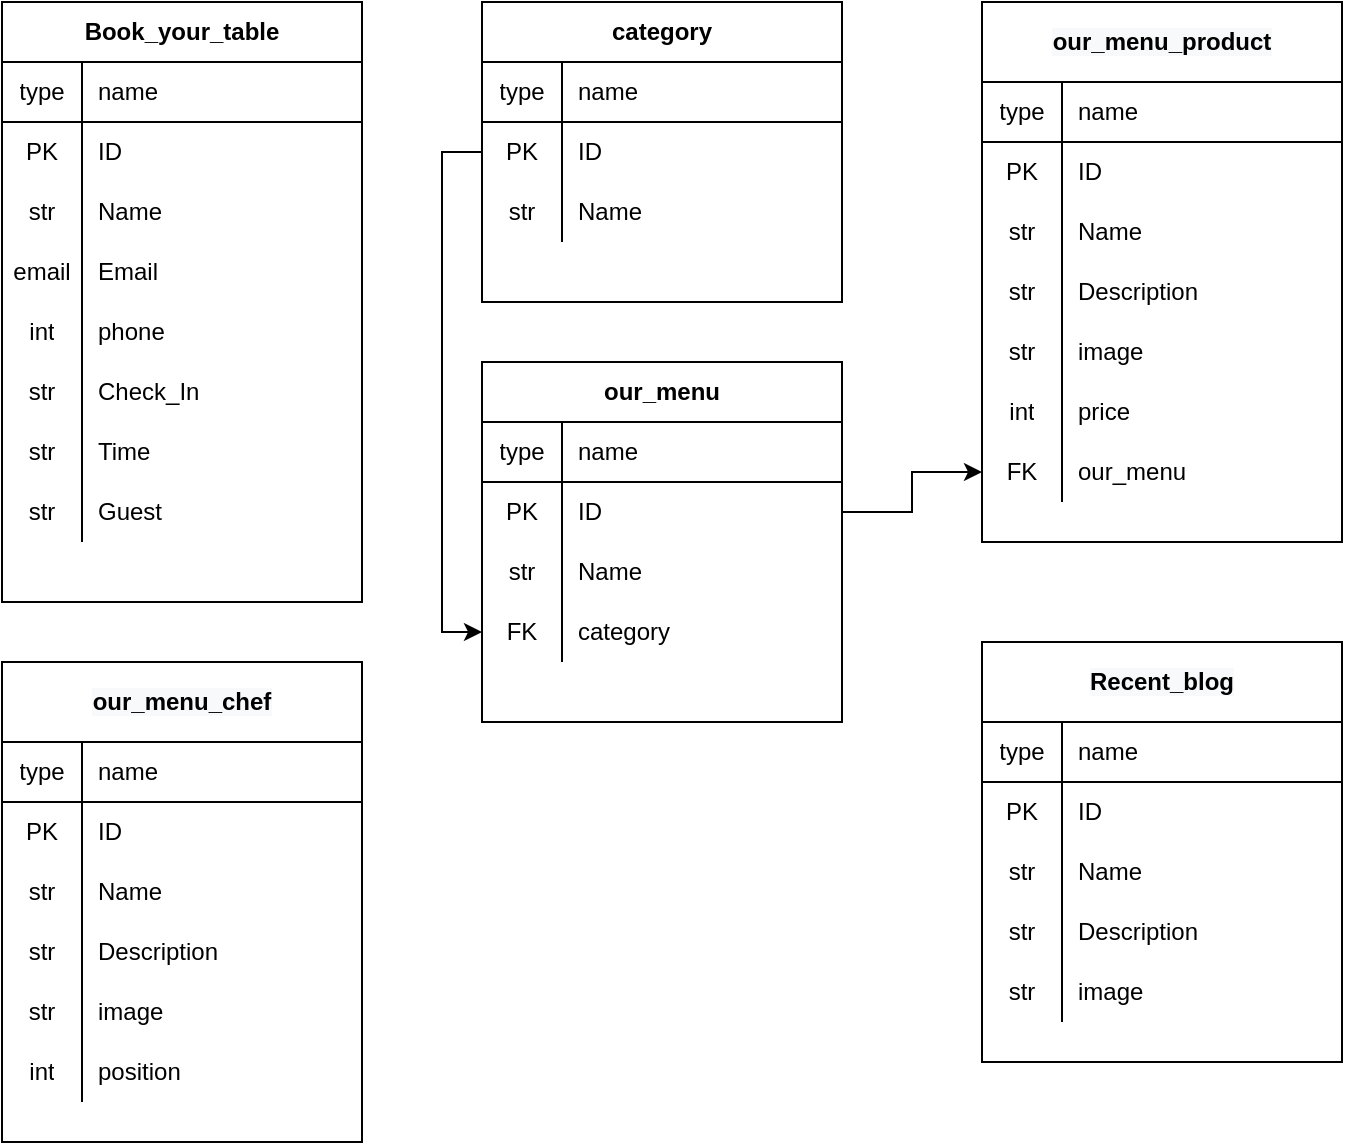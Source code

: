 <mxfile version="14.7.1" type="device"><diagram id="EHWF4CDIC5C3ZbuIiwjD" name="Page-1"><mxGraphModel dx="1019" dy="555" grid="1" gridSize="10" guides="1" tooltips="1" connect="1" arrows="1" fold="1" page="1" pageScale="1" pageWidth="827" pageHeight="1169" math="0" shadow="0"><root><mxCell id="0"/><mxCell id="1" parent="0"/><mxCell id="sghZIKkrplVnMK5g_0Fr-1" value="Book_your_table" style="shape=table;html=1;whiteSpace=wrap;startSize=30;container=1;collapsible=0;childLayout=tableLayout;fixedRows=1;rowLines=0;fontStyle=1;align=center;" vertex="1" parent="1"><mxGeometry x="30" y="20" width="180" height="300" as="geometry"/></mxCell><mxCell id="sghZIKkrplVnMK5g_0Fr-2" value="" style="shape=partialRectangle;html=1;whiteSpace=wrap;collapsible=0;dropTarget=0;pointerEvents=0;fillColor=none;top=0;left=0;bottom=1;right=0;points=[[0,0.5],[1,0.5]];portConstraint=eastwest;" vertex="1" parent="sghZIKkrplVnMK5g_0Fr-1"><mxGeometry y="30" width="180" height="30" as="geometry"/></mxCell><mxCell id="sghZIKkrplVnMK5g_0Fr-3" value="type" style="shape=partialRectangle;html=1;whiteSpace=wrap;connectable=0;fillColor=none;top=0;left=0;bottom=0;right=0;overflow=hidden;" vertex="1" parent="sghZIKkrplVnMK5g_0Fr-2"><mxGeometry width="40" height="30" as="geometry"/></mxCell><mxCell id="sghZIKkrplVnMK5g_0Fr-4" value="name" style="shape=partialRectangle;html=1;whiteSpace=wrap;connectable=0;fillColor=none;top=0;left=0;bottom=0;right=0;align=left;spacingLeft=6;overflow=hidden;" vertex="1" parent="sghZIKkrplVnMK5g_0Fr-2"><mxGeometry x="40" width="140" height="30" as="geometry"/></mxCell><mxCell id="sghZIKkrplVnMK5g_0Fr-5" value="" style="shape=partialRectangle;html=1;whiteSpace=wrap;collapsible=0;dropTarget=0;pointerEvents=0;fillColor=none;top=0;left=0;bottom=0;right=0;points=[[0,0.5],[1,0.5]];portConstraint=eastwest;" vertex="1" parent="sghZIKkrplVnMK5g_0Fr-1"><mxGeometry y="60" width="180" height="30" as="geometry"/></mxCell><mxCell id="sghZIKkrplVnMK5g_0Fr-6" value="PK" style="shape=partialRectangle;html=1;whiteSpace=wrap;connectable=0;fillColor=none;top=0;left=0;bottom=0;right=0;overflow=hidden;" vertex="1" parent="sghZIKkrplVnMK5g_0Fr-5"><mxGeometry width="40" height="30" as="geometry"/></mxCell><mxCell id="sghZIKkrplVnMK5g_0Fr-7" value="ID" style="shape=partialRectangle;html=1;whiteSpace=wrap;connectable=0;fillColor=none;top=0;left=0;bottom=0;right=0;align=left;spacingLeft=6;overflow=hidden;" vertex="1" parent="sghZIKkrplVnMK5g_0Fr-5"><mxGeometry x="40" width="140" height="30" as="geometry"/></mxCell><mxCell id="sghZIKkrplVnMK5g_0Fr-8" value="" style="shape=partialRectangle;html=1;whiteSpace=wrap;collapsible=0;dropTarget=0;pointerEvents=0;fillColor=none;top=0;left=0;bottom=0;right=0;points=[[0,0.5],[1,0.5]];portConstraint=eastwest;" vertex="1" parent="sghZIKkrplVnMK5g_0Fr-1"><mxGeometry y="90" width="180" height="30" as="geometry"/></mxCell><mxCell id="sghZIKkrplVnMK5g_0Fr-9" value="str" style="shape=partialRectangle;html=1;whiteSpace=wrap;connectable=0;fillColor=none;top=0;left=0;bottom=0;right=0;overflow=hidden;" vertex="1" parent="sghZIKkrplVnMK5g_0Fr-8"><mxGeometry width="40" height="30" as="geometry"/></mxCell><mxCell id="sghZIKkrplVnMK5g_0Fr-10" value="Name" style="shape=partialRectangle;html=1;whiteSpace=wrap;connectable=0;fillColor=none;top=0;left=0;bottom=0;right=0;align=left;spacingLeft=6;overflow=hidden;" vertex="1" parent="sghZIKkrplVnMK5g_0Fr-8"><mxGeometry x="40" width="140" height="30" as="geometry"/></mxCell><mxCell id="sghZIKkrplVnMK5g_0Fr-14" value="" style="shape=partialRectangle;html=1;whiteSpace=wrap;collapsible=0;dropTarget=0;pointerEvents=0;fillColor=none;top=0;left=0;bottom=0;right=0;points=[[0,0.5],[1,0.5]];portConstraint=eastwest;" vertex="1" parent="sghZIKkrplVnMK5g_0Fr-1"><mxGeometry y="120" width="180" height="30" as="geometry"/></mxCell><mxCell id="sghZIKkrplVnMK5g_0Fr-15" value="email" style="shape=partialRectangle;html=1;whiteSpace=wrap;connectable=0;fillColor=none;top=0;left=0;bottom=0;right=0;overflow=hidden;" vertex="1" parent="sghZIKkrplVnMK5g_0Fr-14"><mxGeometry width="40" height="30" as="geometry"/></mxCell><mxCell id="sghZIKkrplVnMK5g_0Fr-16" value="Email" style="shape=partialRectangle;html=1;whiteSpace=wrap;connectable=0;fillColor=none;top=0;left=0;bottom=0;right=0;align=left;spacingLeft=6;overflow=hidden;" vertex="1" parent="sghZIKkrplVnMK5g_0Fr-14"><mxGeometry x="40" width="140" height="30" as="geometry"/></mxCell><mxCell id="sghZIKkrplVnMK5g_0Fr-17" value="" style="shape=partialRectangle;html=1;whiteSpace=wrap;collapsible=0;dropTarget=0;pointerEvents=0;fillColor=none;top=0;left=0;bottom=0;right=0;points=[[0,0.5],[1,0.5]];portConstraint=eastwest;" vertex="1" parent="sghZIKkrplVnMK5g_0Fr-1"><mxGeometry y="150" width="180" height="30" as="geometry"/></mxCell><mxCell id="sghZIKkrplVnMK5g_0Fr-18" value="int" style="shape=partialRectangle;html=1;whiteSpace=wrap;connectable=0;fillColor=none;top=0;left=0;bottom=0;right=0;overflow=hidden;" vertex="1" parent="sghZIKkrplVnMK5g_0Fr-17"><mxGeometry width="40" height="30" as="geometry"/></mxCell><mxCell id="sghZIKkrplVnMK5g_0Fr-19" value="phone" style="shape=partialRectangle;html=1;whiteSpace=wrap;connectable=0;fillColor=none;top=0;left=0;bottom=0;right=0;align=left;spacingLeft=6;overflow=hidden;" vertex="1" parent="sghZIKkrplVnMK5g_0Fr-17"><mxGeometry x="40" width="140" height="30" as="geometry"/></mxCell><mxCell id="sghZIKkrplVnMK5g_0Fr-36" value="" style="shape=partialRectangle;html=1;whiteSpace=wrap;collapsible=0;dropTarget=0;pointerEvents=0;fillColor=none;top=0;left=0;bottom=0;right=0;points=[[0,0.5],[1,0.5]];portConstraint=eastwest;" vertex="1" parent="sghZIKkrplVnMK5g_0Fr-1"><mxGeometry y="180" width="180" height="30" as="geometry"/></mxCell><mxCell id="sghZIKkrplVnMK5g_0Fr-37" value="str" style="shape=partialRectangle;html=1;whiteSpace=wrap;connectable=0;fillColor=none;top=0;left=0;bottom=0;right=0;overflow=hidden;" vertex="1" parent="sghZIKkrplVnMK5g_0Fr-36"><mxGeometry width="40" height="30" as="geometry"/></mxCell><mxCell id="sghZIKkrplVnMK5g_0Fr-38" value="Check_In" style="shape=partialRectangle;html=1;whiteSpace=wrap;connectable=0;fillColor=none;top=0;left=0;bottom=0;right=0;align=left;spacingLeft=6;overflow=hidden;" vertex="1" parent="sghZIKkrplVnMK5g_0Fr-36"><mxGeometry x="40" width="140" height="30" as="geometry"/></mxCell><mxCell id="sghZIKkrplVnMK5g_0Fr-39" value="" style="shape=partialRectangle;html=1;whiteSpace=wrap;collapsible=0;dropTarget=0;pointerEvents=0;fillColor=none;top=0;left=0;bottom=0;right=0;points=[[0,0.5],[1,0.5]];portConstraint=eastwest;" vertex="1" parent="sghZIKkrplVnMK5g_0Fr-1"><mxGeometry y="210" width="180" height="30" as="geometry"/></mxCell><mxCell id="sghZIKkrplVnMK5g_0Fr-40" value="str" style="shape=partialRectangle;html=1;whiteSpace=wrap;connectable=0;fillColor=none;top=0;left=0;bottom=0;right=0;overflow=hidden;" vertex="1" parent="sghZIKkrplVnMK5g_0Fr-39"><mxGeometry width="40" height="30" as="geometry"/></mxCell><mxCell id="sghZIKkrplVnMK5g_0Fr-41" value="Time" style="shape=partialRectangle;html=1;whiteSpace=wrap;connectable=0;fillColor=none;top=0;left=0;bottom=0;right=0;align=left;spacingLeft=6;overflow=hidden;" vertex="1" parent="sghZIKkrplVnMK5g_0Fr-39"><mxGeometry x="40" width="140" height="30" as="geometry"/></mxCell><mxCell id="sghZIKkrplVnMK5g_0Fr-42" value="" style="shape=partialRectangle;html=1;whiteSpace=wrap;collapsible=0;dropTarget=0;pointerEvents=0;fillColor=none;top=0;left=0;bottom=0;right=0;points=[[0,0.5],[1,0.5]];portConstraint=eastwest;" vertex="1" parent="sghZIKkrplVnMK5g_0Fr-1"><mxGeometry y="240" width="180" height="30" as="geometry"/></mxCell><mxCell id="sghZIKkrplVnMK5g_0Fr-43" value="str" style="shape=partialRectangle;html=1;whiteSpace=wrap;connectable=0;fillColor=none;top=0;left=0;bottom=0;right=0;overflow=hidden;" vertex="1" parent="sghZIKkrplVnMK5g_0Fr-42"><mxGeometry width="40" height="30" as="geometry"/></mxCell><mxCell id="sghZIKkrplVnMK5g_0Fr-44" value="Guest" style="shape=partialRectangle;html=1;whiteSpace=wrap;connectable=0;fillColor=none;top=0;left=0;bottom=0;right=0;align=left;spacingLeft=6;overflow=hidden;" vertex="1" parent="sghZIKkrplVnMK5g_0Fr-42"><mxGeometry x="40" width="140" height="30" as="geometry"/></mxCell><mxCell id="sghZIKkrplVnMK5g_0Fr-45" value="category" style="shape=table;html=1;whiteSpace=wrap;startSize=30;container=1;collapsible=0;childLayout=tableLayout;fixedRows=1;rowLines=0;fontStyle=1;align=center;" vertex="1" parent="1"><mxGeometry x="270" y="20" width="180" height="150" as="geometry"/></mxCell><mxCell id="sghZIKkrplVnMK5g_0Fr-46" value="" style="shape=partialRectangle;html=1;whiteSpace=wrap;collapsible=0;dropTarget=0;pointerEvents=0;fillColor=none;top=0;left=0;bottom=1;right=0;points=[[0,0.5],[1,0.5]];portConstraint=eastwest;" vertex="1" parent="sghZIKkrplVnMK5g_0Fr-45"><mxGeometry y="30" width="180" height="30" as="geometry"/></mxCell><mxCell id="sghZIKkrplVnMK5g_0Fr-47" value="type" style="shape=partialRectangle;html=1;whiteSpace=wrap;connectable=0;fillColor=none;top=0;left=0;bottom=0;right=0;overflow=hidden;" vertex="1" parent="sghZIKkrplVnMK5g_0Fr-46"><mxGeometry width="40" height="30" as="geometry"/></mxCell><mxCell id="sghZIKkrplVnMK5g_0Fr-48" value="name" style="shape=partialRectangle;html=1;whiteSpace=wrap;connectable=0;fillColor=none;top=0;left=0;bottom=0;right=0;align=left;spacingLeft=6;overflow=hidden;" vertex="1" parent="sghZIKkrplVnMK5g_0Fr-46"><mxGeometry x="40" width="140" height="30" as="geometry"/></mxCell><mxCell id="sghZIKkrplVnMK5g_0Fr-49" value="" style="shape=partialRectangle;html=1;whiteSpace=wrap;collapsible=0;dropTarget=0;pointerEvents=0;fillColor=none;top=0;left=0;bottom=0;right=0;points=[[0,0.5],[1,0.5]];portConstraint=eastwest;" vertex="1" parent="sghZIKkrplVnMK5g_0Fr-45"><mxGeometry y="60" width="180" height="30" as="geometry"/></mxCell><mxCell id="sghZIKkrplVnMK5g_0Fr-50" value="PK" style="shape=partialRectangle;html=1;whiteSpace=wrap;connectable=0;fillColor=none;top=0;left=0;bottom=0;right=0;overflow=hidden;" vertex="1" parent="sghZIKkrplVnMK5g_0Fr-49"><mxGeometry width="40" height="30" as="geometry"/></mxCell><mxCell id="sghZIKkrplVnMK5g_0Fr-51" value="ID" style="shape=partialRectangle;html=1;whiteSpace=wrap;connectable=0;fillColor=none;top=0;left=0;bottom=0;right=0;align=left;spacingLeft=6;overflow=hidden;" vertex="1" parent="sghZIKkrplVnMK5g_0Fr-49"><mxGeometry x="40" width="140" height="30" as="geometry"/></mxCell><mxCell id="sghZIKkrplVnMK5g_0Fr-52" value="" style="shape=partialRectangle;html=1;whiteSpace=wrap;collapsible=0;dropTarget=0;pointerEvents=0;fillColor=none;top=0;left=0;bottom=0;right=0;points=[[0,0.5],[1,0.5]];portConstraint=eastwest;" vertex="1" parent="sghZIKkrplVnMK5g_0Fr-45"><mxGeometry y="90" width="180" height="30" as="geometry"/></mxCell><mxCell id="sghZIKkrplVnMK5g_0Fr-53" value="str" style="shape=partialRectangle;html=1;whiteSpace=wrap;connectable=0;fillColor=none;top=0;left=0;bottom=0;right=0;overflow=hidden;" vertex="1" parent="sghZIKkrplVnMK5g_0Fr-52"><mxGeometry width="40" height="30" as="geometry"/></mxCell><mxCell id="sghZIKkrplVnMK5g_0Fr-54" value="Name" style="shape=partialRectangle;html=1;whiteSpace=wrap;connectable=0;fillColor=none;top=0;left=0;bottom=0;right=0;align=left;spacingLeft=6;overflow=hidden;" vertex="1" parent="sghZIKkrplVnMK5g_0Fr-52"><mxGeometry x="40" width="140" height="30" as="geometry"/></mxCell><mxCell id="sghZIKkrplVnMK5g_0Fr-66" value="our_menu" style="shape=table;html=1;whiteSpace=wrap;startSize=30;container=1;collapsible=0;childLayout=tableLayout;fixedRows=1;rowLines=0;fontStyle=1;align=center;" vertex="1" parent="1"><mxGeometry x="270" y="200" width="180" height="180" as="geometry"/></mxCell><mxCell id="sghZIKkrplVnMK5g_0Fr-67" value="" style="shape=partialRectangle;html=1;whiteSpace=wrap;collapsible=0;dropTarget=0;pointerEvents=0;fillColor=none;top=0;left=0;bottom=1;right=0;points=[[0,0.5],[1,0.5]];portConstraint=eastwest;" vertex="1" parent="sghZIKkrplVnMK5g_0Fr-66"><mxGeometry y="30" width="180" height="30" as="geometry"/></mxCell><mxCell id="sghZIKkrplVnMK5g_0Fr-68" value="type" style="shape=partialRectangle;html=1;whiteSpace=wrap;connectable=0;fillColor=none;top=0;left=0;bottom=0;right=0;overflow=hidden;" vertex="1" parent="sghZIKkrplVnMK5g_0Fr-67"><mxGeometry width="40" height="30" as="geometry"/></mxCell><mxCell id="sghZIKkrplVnMK5g_0Fr-69" value="name" style="shape=partialRectangle;html=1;whiteSpace=wrap;connectable=0;fillColor=none;top=0;left=0;bottom=0;right=0;align=left;spacingLeft=6;overflow=hidden;" vertex="1" parent="sghZIKkrplVnMK5g_0Fr-67"><mxGeometry x="40" width="140" height="30" as="geometry"/></mxCell><mxCell id="sghZIKkrplVnMK5g_0Fr-70" value="" style="shape=partialRectangle;html=1;whiteSpace=wrap;collapsible=0;dropTarget=0;pointerEvents=0;fillColor=none;top=0;left=0;bottom=0;right=0;points=[[0,0.5],[1,0.5]];portConstraint=eastwest;" vertex="1" parent="sghZIKkrplVnMK5g_0Fr-66"><mxGeometry y="60" width="180" height="30" as="geometry"/></mxCell><mxCell id="sghZIKkrplVnMK5g_0Fr-71" value="PK" style="shape=partialRectangle;html=1;whiteSpace=wrap;connectable=0;fillColor=none;top=0;left=0;bottom=0;right=0;overflow=hidden;" vertex="1" parent="sghZIKkrplVnMK5g_0Fr-70"><mxGeometry width="40" height="30" as="geometry"/></mxCell><mxCell id="sghZIKkrplVnMK5g_0Fr-72" value="ID" style="shape=partialRectangle;html=1;whiteSpace=wrap;connectable=0;fillColor=none;top=0;left=0;bottom=0;right=0;align=left;spacingLeft=6;overflow=hidden;" vertex="1" parent="sghZIKkrplVnMK5g_0Fr-70"><mxGeometry x="40" width="140" height="30" as="geometry"/></mxCell><mxCell id="sghZIKkrplVnMK5g_0Fr-73" value="" style="shape=partialRectangle;html=1;whiteSpace=wrap;collapsible=0;dropTarget=0;pointerEvents=0;fillColor=none;top=0;left=0;bottom=0;right=0;points=[[0,0.5],[1,0.5]];portConstraint=eastwest;" vertex="1" parent="sghZIKkrplVnMK5g_0Fr-66"><mxGeometry y="90" width="180" height="30" as="geometry"/></mxCell><mxCell id="sghZIKkrplVnMK5g_0Fr-74" value="str" style="shape=partialRectangle;html=1;whiteSpace=wrap;connectable=0;fillColor=none;top=0;left=0;bottom=0;right=0;overflow=hidden;" vertex="1" parent="sghZIKkrplVnMK5g_0Fr-73"><mxGeometry width="40" height="30" as="geometry"/></mxCell><mxCell id="sghZIKkrplVnMK5g_0Fr-75" value="Name" style="shape=partialRectangle;html=1;whiteSpace=wrap;connectable=0;fillColor=none;top=0;left=0;bottom=0;right=0;align=left;spacingLeft=6;overflow=hidden;" vertex="1" parent="sghZIKkrplVnMK5g_0Fr-73"><mxGeometry x="40" width="140" height="30" as="geometry"/></mxCell><mxCell id="sghZIKkrplVnMK5g_0Fr-98" value="" style="shape=partialRectangle;html=1;whiteSpace=wrap;collapsible=0;dropTarget=0;pointerEvents=0;fillColor=none;top=0;left=0;bottom=0;right=0;points=[[0,0.5],[1,0.5]];portConstraint=eastwest;" vertex="1" parent="sghZIKkrplVnMK5g_0Fr-66"><mxGeometry y="120" width="180" height="30" as="geometry"/></mxCell><mxCell id="sghZIKkrplVnMK5g_0Fr-99" value="FK" style="shape=partialRectangle;html=1;whiteSpace=wrap;connectable=0;fillColor=none;top=0;left=0;bottom=0;right=0;overflow=hidden;" vertex="1" parent="sghZIKkrplVnMK5g_0Fr-98"><mxGeometry width="40" height="30" as="geometry"/></mxCell><mxCell id="sghZIKkrplVnMK5g_0Fr-100" value="category" style="shape=partialRectangle;html=1;whiteSpace=wrap;connectable=0;fillColor=none;top=0;left=0;bottom=0;right=0;align=left;spacingLeft=6;overflow=hidden;" vertex="1" parent="sghZIKkrplVnMK5g_0Fr-98"><mxGeometry x="40" width="140" height="30" as="geometry"/></mxCell><mxCell id="sghZIKkrplVnMK5g_0Fr-76" value="&lt;span style=&quot;color: rgb(0 , 0 , 0) ; font-family: &amp;#34;helvetica&amp;#34; ; font-size: 12px ; font-style: normal ; font-weight: 700 ; letter-spacing: normal ; text-align: center ; text-indent: 0px ; text-transform: none ; word-spacing: 0px ; background-color: rgb(248 , 249 , 250) ; display: inline ; float: none&quot;&gt;our_menu_product&lt;br&gt;&lt;/span&gt;" style="shape=table;html=1;whiteSpace=wrap;startSize=40;container=1;collapsible=0;childLayout=tableLayout;fixedRows=1;rowLines=0;fontStyle=1;align=center;" vertex="1" parent="1"><mxGeometry x="520" y="20" width="180" height="270" as="geometry"/></mxCell><mxCell id="sghZIKkrplVnMK5g_0Fr-77" value="" style="shape=partialRectangle;html=1;whiteSpace=wrap;collapsible=0;dropTarget=0;pointerEvents=0;fillColor=none;top=0;left=0;bottom=1;right=0;points=[[0,0.5],[1,0.5]];portConstraint=eastwest;" vertex="1" parent="sghZIKkrplVnMK5g_0Fr-76"><mxGeometry y="40" width="180" height="30" as="geometry"/></mxCell><mxCell id="sghZIKkrplVnMK5g_0Fr-78" value="type" style="shape=partialRectangle;html=1;whiteSpace=wrap;connectable=0;fillColor=none;top=0;left=0;bottom=0;right=0;overflow=hidden;" vertex="1" parent="sghZIKkrplVnMK5g_0Fr-77"><mxGeometry width="40" height="30" as="geometry"/></mxCell><mxCell id="sghZIKkrplVnMK5g_0Fr-79" value="name" style="shape=partialRectangle;html=1;whiteSpace=wrap;connectable=0;fillColor=none;top=0;left=0;bottom=0;right=0;align=left;spacingLeft=6;overflow=hidden;" vertex="1" parent="sghZIKkrplVnMK5g_0Fr-77"><mxGeometry x="40" width="140" height="30" as="geometry"/></mxCell><mxCell id="sghZIKkrplVnMK5g_0Fr-80" value="" style="shape=partialRectangle;html=1;whiteSpace=wrap;collapsible=0;dropTarget=0;pointerEvents=0;fillColor=none;top=0;left=0;bottom=0;right=0;points=[[0,0.5],[1,0.5]];portConstraint=eastwest;" vertex="1" parent="sghZIKkrplVnMK5g_0Fr-76"><mxGeometry y="70" width="180" height="30" as="geometry"/></mxCell><mxCell id="sghZIKkrplVnMK5g_0Fr-81" value="PK" style="shape=partialRectangle;html=1;whiteSpace=wrap;connectable=0;fillColor=none;top=0;left=0;bottom=0;right=0;overflow=hidden;" vertex="1" parent="sghZIKkrplVnMK5g_0Fr-80"><mxGeometry width="40" height="30" as="geometry"/></mxCell><mxCell id="sghZIKkrplVnMK5g_0Fr-82" value="ID" style="shape=partialRectangle;html=1;whiteSpace=wrap;connectable=0;fillColor=none;top=0;left=0;bottom=0;right=0;align=left;spacingLeft=6;overflow=hidden;" vertex="1" parent="sghZIKkrplVnMK5g_0Fr-80"><mxGeometry x="40" width="140" height="30" as="geometry"/></mxCell><mxCell id="sghZIKkrplVnMK5g_0Fr-83" value="" style="shape=partialRectangle;html=1;whiteSpace=wrap;collapsible=0;dropTarget=0;pointerEvents=0;fillColor=none;top=0;left=0;bottom=0;right=0;points=[[0,0.5],[1,0.5]];portConstraint=eastwest;" vertex="1" parent="sghZIKkrplVnMK5g_0Fr-76"><mxGeometry y="100" width="180" height="30" as="geometry"/></mxCell><mxCell id="sghZIKkrplVnMK5g_0Fr-84" value="str" style="shape=partialRectangle;html=1;whiteSpace=wrap;connectable=0;fillColor=none;top=0;left=0;bottom=0;right=0;overflow=hidden;" vertex="1" parent="sghZIKkrplVnMK5g_0Fr-83"><mxGeometry width="40" height="30" as="geometry"/></mxCell><mxCell id="sghZIKkrplVnMK5g_0Fr-85" value="Name" style="shape=partialRectangle;html=1;whiteSpace=wrap;connectable=0;fillColor=none;top=0;left=0;bottom=0;right=0;align=left;spacingLeft=6;overflow=hidden;" vertex="1" parent="sghZIKkrplVnMK5g_0Fr-83"><mxGeometry x="40" width="140" height="30" as="geometry"/></mxCell><mxCell id="sghZIKkrplVnMK5g_0Fr-86" value="" style="shape=partialRectangle;html=1;whiteSpace=wrap;collapsible=0;dropTarget=0;pointerEvents=0;fillColor=none;top=0;left=0;bottom=0;right=0;points=[[0,0.5],[1,0.5]];portConstraint=eastwest;" vertex="1" parent="sghZIKkrplVnMK5g_0Fr-76"><mxGeometry y="130" width="180" height="30" as="geometry"/></mxCell><mxCell id="sghZIKkrplVnMK5g_0Fr-87" value="str" style="shape=partialRectangle;html=1;whiteSpace=wrap;connectable=0;fillColor=none;top=0;left=0;bottom=0;right=0;overflow=hidden;" vertex="1" parent="sghZIKkrplVnMK5g_0Fr-86"><mxGeometry width="40" height="30" as="geometry"/></mxCell><mxCell id="sghZIKkrplVnMK5g_0Fr-88" value="Description" style="shape=partialRectangle;html=1;whiteSpace=wrap;connectable=0;fillColor=none;top=0;left=0;bottom=0;right=0;align=left;spacingLeft=6;overflow=hidden;" vertex="1" parent="sghZIKkrplVnMK5g_0Fr-86"><mxGeometry x="40" width="140" height="30" as="geometry"/></mxCell><mxCell id="sghZIKkrplVnMK5g_0Fr-89" value="" style="shape=partialRectangle;html=1;whiteSpace=wrap;collapsible=0;dropTarget=0;pointerEvents=0;fillColor=none;top=0;left=0;bottom=0;right=0;points=[[0,0.5],[1,0.5]];portConstraint=eastwest;" vertex="1" parent="sghZIKkrplVnMK5g_0Fr-76"><mxGeometry y="160" width="180" height="30" as="geometry"/></mxCell><mxCell id="sghZIKkrplVnMK5g_0Fr-90" value="str" style="shape=partialRectangle;html=1;whiteSpace=wrap;connectable=0;fillColor=none;top=0;left=0;bottom=0;right=0;overflow=hidden;" vertex="1" parent="sghZIKkrplVnMK5g_0Fr-89"><mxGeometry width="40" height="30" as="geometry"/></mxCell><mxCell id="sghZIKkrplVnMK5g_0Fr-91" value="image" style="shape=partialRectangle;html=1;whiteSpace=wrap;connectable=0;fillColor=none;top=0;left=0;bottom=0;right=0;align=left;spacingLeft=6;overflow=hidden;" vertex="1" parent="sghZIKkrplVnMK5g_0Fr-89"><mxGeometry x="40" width="140" height="30" as="geometry"/></mxCell><mxCell id="sghZIKkrplVnMK5g_0Fr-92" value="" style="shape=partialRectangle;html=1;whiteSpace=wrap;collapsible=0;dropTarget=0;pointerEvents=0;fillColor=none;top=0;left=0;bottom=0;right=0;points=[[0,0.5],[1,0.5]];portConstraint=eastwest;" vertex="1" parent="sghZIKkrplVnMK5g_0Fr-76"><mxGeometry y="190" width="180" height="30" as="geometry"/></mxCell><mxCell id="sghZIKkrplVnMK5g_0Fr-93" value="int" style="shape=partialRectangle;html=1;whiteSpace=wrap;connectable=0;fillColor=none;top=0;left=0;bottom=0;right=0;overflow=hidden;" vertex="1" parent="sghZIKkrplVnMK5g_0Fr-92"><mxGeometry width="40" height="30" as="geometry"/></mxCell><mxCell id="sghZIKkrplVnMK5g_0Fr-94" value="price" style="shape=partialRectangle;html=1;whiteSpace=wrap;connectable=0;fillColor=none;top=0;left=0;bottom=0;right=0;align=left;spacingLeft=6;overflow=hidden;" vertex="1" parent="sghZIKkrplVnMK5g_0Fr-92"><mxGeometry x="40" width="140" height="30" as="geometry"/></mxCell><mxCell id="sghZIKkrplVnMK5g_0Fr-95" value="" style="shape=partialRectangle;html=1;whiteSpace=wrap;collapsible=0;dropTarget=0;pointerEvents=0;fillColor=none;top=0;left=0;bottom=0;right=0;points=[[0,0.5],[1,0.5]];portConstraint=eastwest;" vertex="1" parent="sghZIKkrplVnMK5g_0Fr-76"><mxGeometry y="220" width="180" height="30" as="geometry"/></mxCell><mxCell id="sghZIKkrplVnMK5g_0Fr-96" value="FK" style="shape=partialRectangle;html=1;whiteSpace=wrap;connectable=0;fillColor=none;top=0;left=0;bottom=0;right=0;overflow=hidden;" vertex="1" parent="sghZIKkrplVnMK5g_0Fr-95"><mxGeometry width="40" height="30" as="geometry"/></mxCell><mxCell id="sghZIKkrplVnMK5g_0Fr-97" value="our_menu" style="shape=partialRectangle;html=1;whiteSpace=wrap;connectable=0;fillColor=none;top=0;left=0;bottom=0;right=0;align=left;spacingLeft=6;overflow=hidden;" vertex="1" parent="sghZIKkrplVnMK5g_0Fr-95"><mxGeometry x="40" width="140" height="30" as="geometry"/></mxCell><mxCell id="sghZIKkrplVnMK5g_0Fr-101" style="edgeStyle=orthogonalEdgeStyle;rounded=0;orthogonalLoop=1;jettySize=auto;html=1;entryX=0;entryY=0.5;entryDx=0;entryDy=0;" edge="1" parent="1" source="sghZIKkrplVnMK5g_0Fr-49" target="sghZIKkrplVnMK5g_0Fr-98"><mxGeometry relative="1" as="geometry"/></mxCell><mxCell id="sghZIKkrplVnMK5g_0Fr-102" style="edgeStyle=orthogonalEdgeStyle;rounded=0;orthogonalLoop=1;jettySize=auto;html=1;entryX=0;entryY=0.5;entryDx=0;entryDy=0;" edge="1" parent="1" source="sghZIKkrplVnMK5g_0Fr-70" target="sghZIKkrplVnMK5g_0Fr-95"><mxGeometry relative="1" as="geometry"/></mxCell><mxCell id="sghZIKkrplVnMK5g_0Fr-103" value="&lt;span style=&quot;color: rgb(0 , 0 , 0) ; font-family: &amp;#34;helvetica&amp;#34; ; font-size: 12px ; font-style: normal ; font-weight: 700 ; letter-spacing: normal ; text-align: center ; text-indent: 0px ; text-transform: none ; word-spacing: 0px ; background-color: rgb(248 , 249 , 250) ; display: inline ; float: none&quot;&gt;our_menu_chef&lt;br&gt;&lt;/span&gt;" style="shape=table;html=1;whiteSpace=wrap;startSize=40;container=1;collapsible=0;childLayout=tableLayout;fixedRows=1;rowLines=0;fontStyle=1;align=center;" vertex="1" parent="1"><mxGeometry x="30" y="350" width="180" height="240" as="geometry"/></mxCell><mxCell id="sghZIKkrplVnMK5g_0Fr-104" value="" style="shape=partialRectangle;html=1;whiteSpace=wrap;collapsible=0;dropTarget=0;pointerEvents=0;fillColor=none;top=0;left=0;bottom=1;right=0;points=[[0,0.5],[1,0.5]];portConstraint=eastwest;" vertex="1" parent="sghZIKkrplVnMK5g_0Fr-103"><mxGeometry y="40" width="180" height="30" as="geometry"/></mxCell><mxCell id="sghZIKkrplVnMK5g_0Fr-105" value="type" style="shape=partialRectangle;html=1;whiteSpace=wrap;connectable=0;fillColor=none;top=0;left=0;bottom=0;right=0;overflow=hidden;" vertex="1" parent="sghZIKkrplVnMK5g_0Fr-104"><mxGeometry width="40" height="30" as="geometry"/></mxCell><mxCell id="sghZIKkrplVnMK5g_0Fr-106" value="name" style="shape=partialRectangle;html=1;whiteSpace=wrap;connectable=0;fillColor=none;top=0;left=0;bottom=0;right=0;align=left;spacingLeft=6;overflow=hidden;" vertex="1" parent="sghZIKkrplVnMK5g_0Fr-104"><mxGeometry x="40" width="140" height="30" as="geometry"/></mxCell><mxCell id="sghZIKkrplVnMK5g_0Fr-107" value="" style="shape=partialRectangle;html=1;whiteSpace=wrap;collapsible=0;dropTarget=0;pointerEvents=0;fillColor=none;top=0;left=0;bottom=0;right=0;points=[[0,0.5],[1,0.5]];portConstraint=eastwest;" vertex="1" parent="sghZIKkrplVnMK5g_0Fr-103"><mxGeometry y="70" width="180" height="30" as="geometry"/></mxCell><mxCell id="sghZIKkrplVnMK5g_0Fr-108" value="PK" style="shape=partialRectangle;html=1;whiteSpace=wrap;connectable=0;fillColor=none;top=0;left=0;bottom=0;right=0;overflow=hidden;" vertex="1" parent="sghZIKkrplVnMK5g_0Fr-107"><mxGeometry width="40" height="30" as="geometry"/></mxCell><mxCell id="sghZIKkrplVnMK5g_0Fr-109" value="ID" style="shape=partialRectangle;html=1;whiteSpace=wrap;connectable=0;fillColor=none;top=0;left=0;bottom=0;right=0;align=left;spacingLeft=6;overflow=hidden;" vertex="1" parent="sghZIKkrplVnMK5g_0Fr-107"><mxGeometry x="40" width="140" height="30" as="geometry"/></mxCell><mxCell id="sghZIKkrplVnMK5g_0Fr-110" value="" style="shape=partialRectangle;html=1;whiteSpace=wrap;collapsible=0;dropTarget=0;pointerEvents=0;fillColor=none;top=0;left=0;bottom=0;right=0;points=[[0,0.5],[1,0.5]];portConstraint=eastwest;" vertex="1" parent="sghZIKkrplVnMK5g_0Fr-103"><mxGeometry y="100" width="180" height="30" as="geometry"/></mxCell><mxCell id="sghZIKkrplVnMK5g_0Fr-111" value="str" style="shape=partialRectangle;html=1;whiteSpace=wrap;connectable=0;fillColor=none;top=0;left=0;bottom=0;right=0;overflow=hidden;" vertex="1" parent="sghZIKkrplVnMK5g_0Fr-110"><mxGeometry width="40" height="30" as="geometry"/></mxCell><mxCell id="sghZIKkrplVnMK5g_0Fr-112" value="Name" style="shape=partialRectangle;html=1;whiteSpace=wrap;connectable=0;fillColor=none;top=0;left=0;bottom=0;right=0;align=left;spacingLeft=6;overflow=hidden;" vertex="1" parent="sghZIKkrplVnMK5g_0Fr-110"><mxGeometry x="40" width="140" height="30" as="geometry"/></mxCell><mxCell id="sghZIKkrplVnMK5g_0Fr-113" value="" style="shape=partialRectangle;html=1;whiteSpace=wrap;collapsible=0;dropTarget=0;pointerEvents=0;fillColor=none;top=0;left=0;bottom=0;right=0;points=[[0,0.5],[1,0.5]];portConstraint=eastwest;" vertex="1" parent="sghZIKkrplVnMK5g_0Fr-103"><mxGeometry y="130" width="180" height="30" as="geometry"/></mxCell><mxCell id="sghZIKkrplVnMK5g_0Fr-114" value="str" style="shape=partialRectangle;html=1;whiteSpace=wrap;connectable=0;fillColor=none;top=0;left=0;bottom=0;right=0;overflow=hidden;" vertex="1" parent="sghZIKkrplVnMK5g_0Fr-113"><mxGeometry width="40" height="30" as="geometry"/></mxCell><mxCell id="sghZIKkrplVnMK5g_0Fr-115" value="Description" style="shape=partialRectangle;html=1;whiteSpace=wrap;connectable=0;fillColor=none;top=0;left=0;bottom=0;right=0;align=left;spacingLeft=6;overflow=hidden;" vertex="1" parent="sghZIKkrplVnMK5g_0Fr-113"><mxGeometry x="40" width="140" height="30" as="geometry"/></mxCell><mxCell id="sghZIKkrplVnMK5g_0Fr-116" value="" style="shape=partialRectangle;html=1;whiteSpace=wrap;collapsible=0;dropTarget=0;pointerEvents=0;fillColor=none;top=0;left=0;bottom=0;right=0;points=[[0,0.5],[1,0.5]];portConstraint=eastwest;" vertex="1" parent="sghZIKkrplVnMK5g_0Fr-103"><mxGeometry y="160" width="180" height="30" as="geometry"/></mxCell><mxCell id="sghZIKkrplVnMK5g_0Fr-117" value="str" style="shape=partialRectangle;html=1;whiteSpace=wrap;connectable=0;fillColor=none;top=0;left=0;bottom=0;right=0;overflow=hidden;" vertex="1" parent="sghZIKkrplVnMK5g_0Fr-116"><mxGeometry width="40" height="30" as="geometry"/></mxCell><mxCell id="sghZIKkrplVnMK5g_0Fr-118" value="image" style="shape=partialRectangle;html=1;whiteSpace=wrap;connectable=0;fillColor=none;top=0;left=0;bottom=0;right=0;align=left;spacingLeft=6;overflow=hidden;" vertex="1" parent="sghZIKkrplVnMK5g_0Fr-116"><mxGeometry x="40" width="140" height="30" as="geometry"/></mxCell><mxCell id="sghZIKkrplVnMK5g_0Fr-119" value="" style="shape=partialRectangle;html=1;whiteSpace=wrap;collapsible=0;dropTarget=0;pointerEvents=0;fillColor=none;top=0;left=0;bottom=0;right=0;points=[[0,0.5],[1,0.5]];portConstraint=eastwest;" vertex="1" parent="sghZIKkrplVnMK5g_0Fr-103"><mxGeometry y="190" width="180" height="30" as="geometry"/></mxCell><mxCell id="sghZIKkrplVnMK5g_0Fr-120" value="int" style="shape=partialRectangle;html=1;whiteSpace=wrap;connectable=0;fillColor=none;top=0;left=0;bottom=0;right=0;overflow=hidden;" vertex="1" parent="sghZIKkrplVnMK5g_0Fr-119"><mxGeometry width="40" height="30" as="geometry"/></mxCell><mxCell id="sghZIKkrplVnMK5g_0Fr-121" value="position" style="shape=partialRectangle;html=1;whiteSpace=wrap;connectable=0;fillColor=none;top=0;left=0;bottom=0;right=0;align=left;spacingLeft=6;overflow=hidden;" vertex="1" parent="sghZIKkrplVnMK5g_0Fr-119"><mxGeometry x="40" width="140" height="30" as="geometry"/></mxCell><mxCell id="sghZIKkrplVnMK5g_0Fr-132" value="&lt;span style=&quot;color: rgb(0 , 0 , 0) ; font-family: &amp;#34;helvetica&amp;#34; ; font-size: 12px ; font-style: normal ; font-weight: 700 ; letter-spacing: normal ; text-align: center ; text-indent: 0px ; text-transform: none ; word-spacing: 0px ; background-color: rgb(248 , 249 , 250) ; display: inline ; float: none&quot;&gt;Recent_blog&lt;br&gt;&lt;/span&gt;" style="shape=table;html=1;whiteSpace=wrap;startSize=40;container=1;collapsible=0;childLayout=tableLayout;fixedRows=1;rowLines=0;fontStyle=1;align=center;" vertex="1" parent="1"><mxGeometry x="520" y="340" width="180" height="210" as="geometry"/></mxCell><mxCell id="sghZIKkrplVnMK5g_0Fr-133" value="" style="shape=partialRectangle;html=1;whiteSpace=wrap;collapsible=0;dropTarget=0;pointerEvents=0;fillColor=none;top=0;left=0;bottom=1;right=0;points=[[0,0.5],[1,0.5]];portConstraint=eastwest;" vertex="1" parent="sghZIKkrplVnMK5g_0Fr-132"><mxGeometry y="40" width="180" height="30" as="geometry"/></mxCell><mxCell id="sghZIKkrplVnMK5g_0Fr-134" value="type" style="shape=partialRectangle;html=1;whiteSpace=wrap;connectable=0;fillColor=none;top=0;left=0;bottom=0;right=0;overflow=hidden;" vertex="1" parent="sghZIKkrplVnMK5g_0Fr-133"><mxGeometry width="40" height="30" as="geometry"/></mxCell><mxCell id="sghZIKkrplVnMK5g_0Fr-135" value="name" style="shape=partialRectangle;html=1;whiteSpace=wrap;connectable=0;fillColor=none;top=0;left=0;bottom=0;right=0;align=left;spacingLeft=6;overflow=hidden;" vertex="1" parent="sghZIKkrplVnMK5g_0Fr-133"><mxGeometry x="40" width="140" height="30" as="geometry"/></mxCell><mxCell id="sghZIKkrplVnMK5g_0Fr-136" value="" style="shape=partialRectangle;html=1;whiteSpace=wrap;collapsible=0;dropTarget=0;pointerEvents=0;fillColor=none;top=0;left=0;bottom=0;right=0;points=[[0,0.5],[1,0.5]];portConstraint=eastwest;" vertex="1" parent="sghZIKkrplVnMK5g_0Fr-132"><mxGeometry y="70" width="180" height="30" as="geometry"/></mxCell><mxCell id="sghZIKkrplVnMK5g_0Fr-137" value="PK" style="shape=partialRectangle;html=1;whiteSpace=wrap;connectable=0;fillColor=none;top=0;left=0;bottom=0;right=0;overflow=hidden;" vertex="1" parent="sghZIKkrplVnMK5g_0Fr-136"><mxGeometry width="40" height="30" as="geometry"/></mxCell><mxCell id="sghZIKkrplVnMK5g_0Fr-138" value="ID" style="shape=partialRectangle;html=1;whiteSpace=wrap;connectable=0;fillColor=none;top=0;left=0;bottom=0;right=0;align=left;spacingLeft=6;overflow=hidden;" vertex="1" parent="sghZIKkrplVnMK5g_0Fr-136"><mxGeometry x="40" width="140" height="30" as="geometry"/></mxCell><mxCell id="sghZIKkrplVnMK5g_0Fr-139" value="" style="shape=partialRectangle;html=1;whiteSpace=wrap;collapsible=0;dropTarget=0;pointerEvents=0;fillColor=none;top=0;left=0;bottom=0;right=0;points=[[0,0.5],[1,0.5]];portConstraint=eastwest;" vertex="1" parent="sghZIKkrplVnMK5g_0Fr-132"><mxGeometry y="100" width="180" height="30" as="geometry"/></mxCell><mxCell id="sghZIKkrplVnMK5g_0Fr-140" value="str" style="shape=partialRectangle;html=1;whiteSpace=wrap;connectable=0;fillColor=none;top=0;left=0;bottom=0;right=0;overflow=hidden;" vertex="1" parent="sghZIKkrplVnMK5g_0Fr-139"><mxGeometry width="40" height="30" as="geometry"/></mxCell><mxCell id="sghZIKkrplVnMK5g_0Fr-141" value="Name" style="shape=partialRectangle;html=1;whiteSpace=wrap;connectable=0;fillColor=none;top=0;left=0;bottom=0;right=0;align=left;spacingLeft=6;overflow=hidden;" vertex="1" parent="sghZIKkrplVnMK5g_0Fr-139"><mxGeometry x="40" width="140" height="30" as="geometry"/></mxCell><mxCell id="sghZIKkrplVnMK5g_0Fr-142" value="" style="shape=partialRectangle;html=1;whiteSpace=wrap;collapsible=0;dropTarget=0;pointerEvents=0;fillColor=none;top=0;left=0;bottom=0;right=0;points=[[0,0.5],[1,0.5]];portConstraint=eastwest;" vertex="1" parent="sghZIKkrplVnMK5g_0Fr-132"><mxGeometry y="130" width="180" height="30" as="geometry"/></mxCell><mxCell id="sghZIKkrplVnMK5g_0Fr-143" value="str" style="shape=partialRectangle;html=1;whiteSpace=wrap;connectable=0;fillColor=none;top=0;left=0;bottom=0;right=0;overflow=hidden;" vertex="1" parent="sghZIKkrplVnMK5g_0Fr-142"><mxGeometry width="40" height="30" as="geometry"/></mxCell><mxCell id="sghZIKkrplVnMK5g_0Fr-144" value="Description" style="shape=partialRectangle;html=1;whiteSpace=wrap;connectable=0;fillColor=none;top=0;left=0;bottom=0;right=0;align=left;spacingLeft=6;overflow=hidden;" vertex="1" parent="sghZIKkrplVnMK5g_0Fr-142"><mxGeometry x="40" width="140" height="30" as="geometry"/></mxCell><mxCell id="sghZIKkrplVnMK5g_0Fr-145" value="" style="shape=partialRectangle;html=1;whiteSpace=wrap;collapsible=0;dropTarget=0;pointerEvents=0;fillColor=none;top=0;left=0;bottom=0;right=0;points=[[0,0.5],[1,0.5]];portConstraint=eastwest;" vertex="1" parent="sghZIKkrplVnMK5g_0Fr-132"><mxGeometry y="160" width="180" height="30" as="geometry"/></mxCell><mxCell id="sghZIKkrplVnMK5g_0Fr-146" value="str" style="shape=partialRectangle;html=1;whiteSpace=wrap;connectable=0;fillColor=none;top=0;left=0;bottom=0;right=0;overflow=hidden;" vertex="1" parent="sghZIKkrplVnMK5g_0Fr-145"><mxGeometry width="40" height="30" as="geometry"/></mxCell><mxCell id="sghZIKkrplVnMK5g_0Fr-147" value="image" style="shape=partialRectangle;html=1;whiteSpace=wrap;connectable=0;fillColor=none;top=0;left=0;bottom=0;right=0;align=left;spacingLeft=6;overflow=hidden;" vertex="1" parent="sghZIKkrplVnMK5g_0Fr-145"><mxGeometry x="40" width="140" height="30" as="geometry"/></mxCell></root></mxGraphModel></diagram></mxfile>